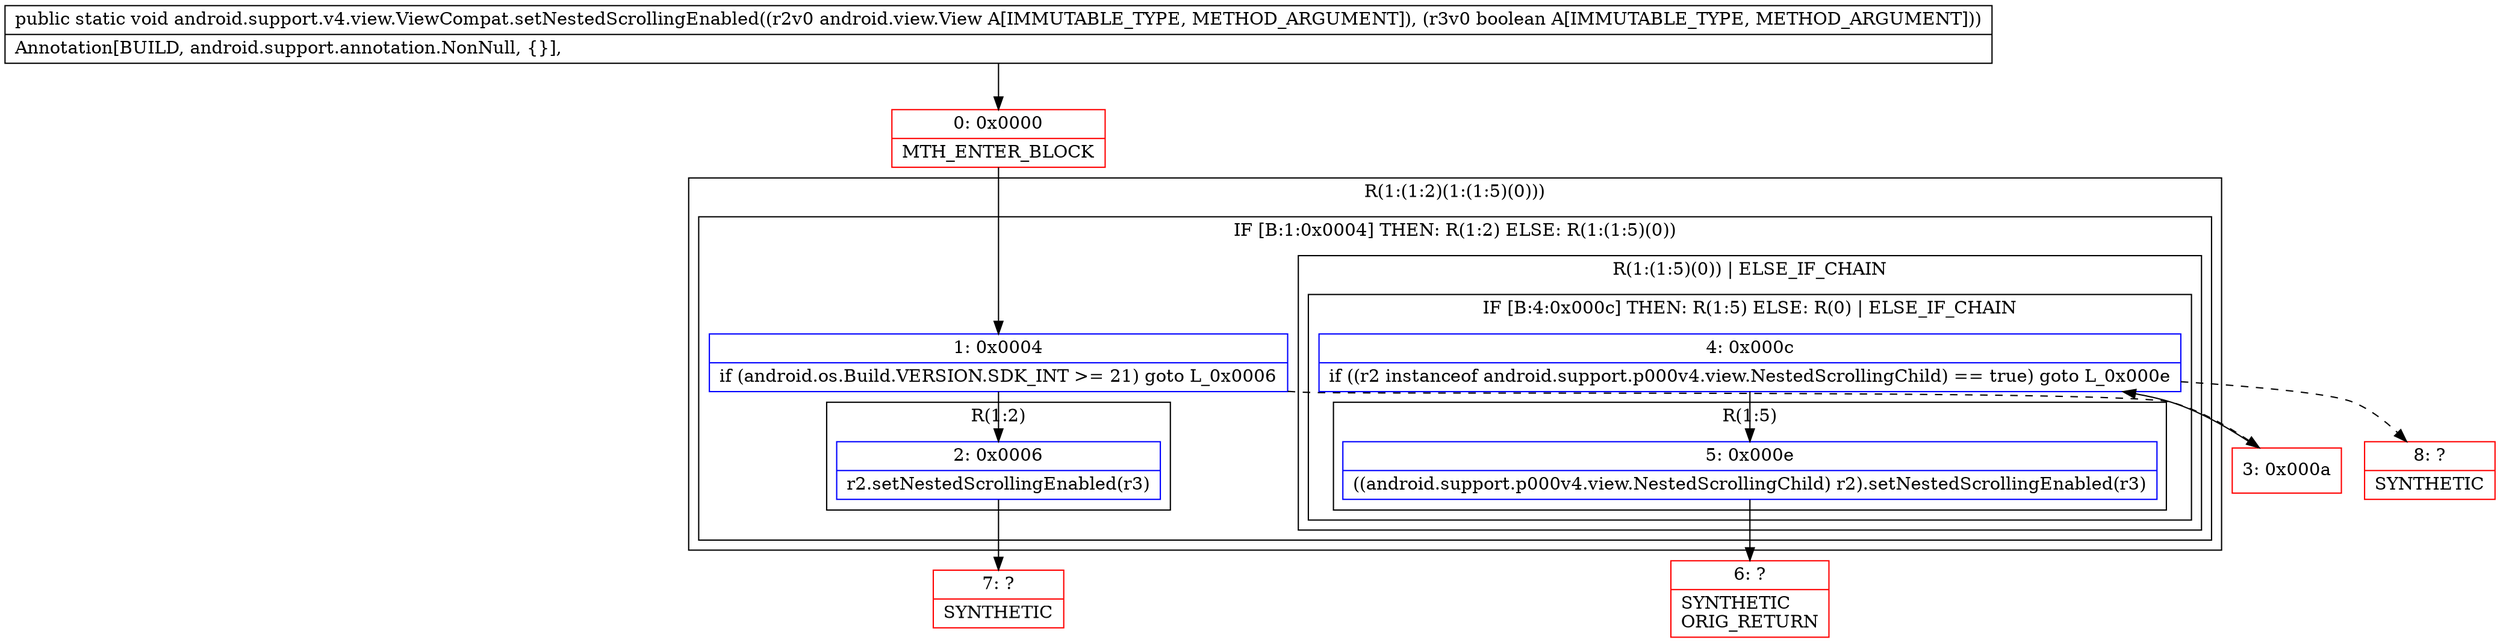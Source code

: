 digraph "CFG forandroid.support.v4.view.ViewCompat.setNestedScrollingEnabled(Landroid\/view\/View;Z)V" {
subgraph cluster_Region_742435253 {
label = "R(1:(1:2)(1:(1:5)(0)))";
node [shape=record,color=blue];
subgraph cluster_IfRegion_2121158674 {
label = "IF [B:1:0x0004] THEN: R(1:2) ELSE: R(1:(1:5)(0))";
node [shape=record,color=blue];
Node_1 [shape=record,label="{1\:\ 0x0004|if (android.os.Build.VERSION.SDK_INT \>= 21) goto L_0x0006\l}"];
subgraph cluster_Region_1400670243 {
label = "R(1:2)";
node [shape=record,color=blue];
Node_2 [shape=record,label="{2\:\ 0x0006|r2.setNestedScrollingEnabled(r3)\l}"];
}
subgraph cluster_Region_1950608356 {
label = "R(1:(1:5)(0)) | ELSE_IF_CHAIN\l";
node [shape=record,color=blue];
subgraph cluster_IfRegion_1567095256 {
label = "IF [B:4:0x000c] THEN: R(1:5) ELSE: R(0) | ELSE_IF_CHAIN\l";
node [shape=record,color=blue];
Node_4 [shape=record,label="{4\:\ 0x000c|if ((r2 instanceof android.support.p000v4.view.NestedScrollingChild) == true) goto L_0x000e\l}"];
subgraph cluster_Region_1367723174 {
label = "R(1:5)";
node [shape=record,color=blue];
Node_5 [shape=record,label="{5\:\ 0x000e|((android.support.p000v4.view.NestedScrollingChild) r2).setNestedScrollingEnabled(r3)\l}"];
}
subgraph cluster_Region_1712290597 {
label = "R(0)";
node [shape=record,color=blue];
}
}
}
}
}
Node_0 [shape=record,color=red,label="{0\:\ 0x0000|MTH_ENTER_BLOCK\l}"];
Node_3 [shape=record,color=red,label="{3\:\ 0x000a}"];
Node_6 [shape=record,color=red,label="{6\:\ ?|SYNTHETIC\lORIG_RETURN\l}"];
Node_7 [shape=record,color=red,label="{7\:\ ?|SYNTHETIC\l}"];
Node_8 [shape=record,color=red,label="{8\:\ ?|SYNTHETIC\l}"];
MethodNode[shape=record,label="{public static void android.support.v4.view.ViewCompat.setNestedScrollingEnabled((r2v0 android.view.View A[IMMUTABLE_TYPE, METHOD_ARGUMENT]), (r3v0 boolean A[IMMUTABLE_TYPE, METHOD_ARGUMENT]))  | Annotation[BUILD, android.support.annotation.NonNull, \{\}], \l}"];
MethodNode -> Node_0;
Node_1 -> Node_2;
Node_1 -> Node_3[style=dashed];
Node_2 -> Node_7;
Node_4 -> Node_5;
Node_4 -> Node_8[style=dashed];
Node_5 -> Node_6;
Node_0 -> Node_1;
Node_3 -> Node_4;
}

